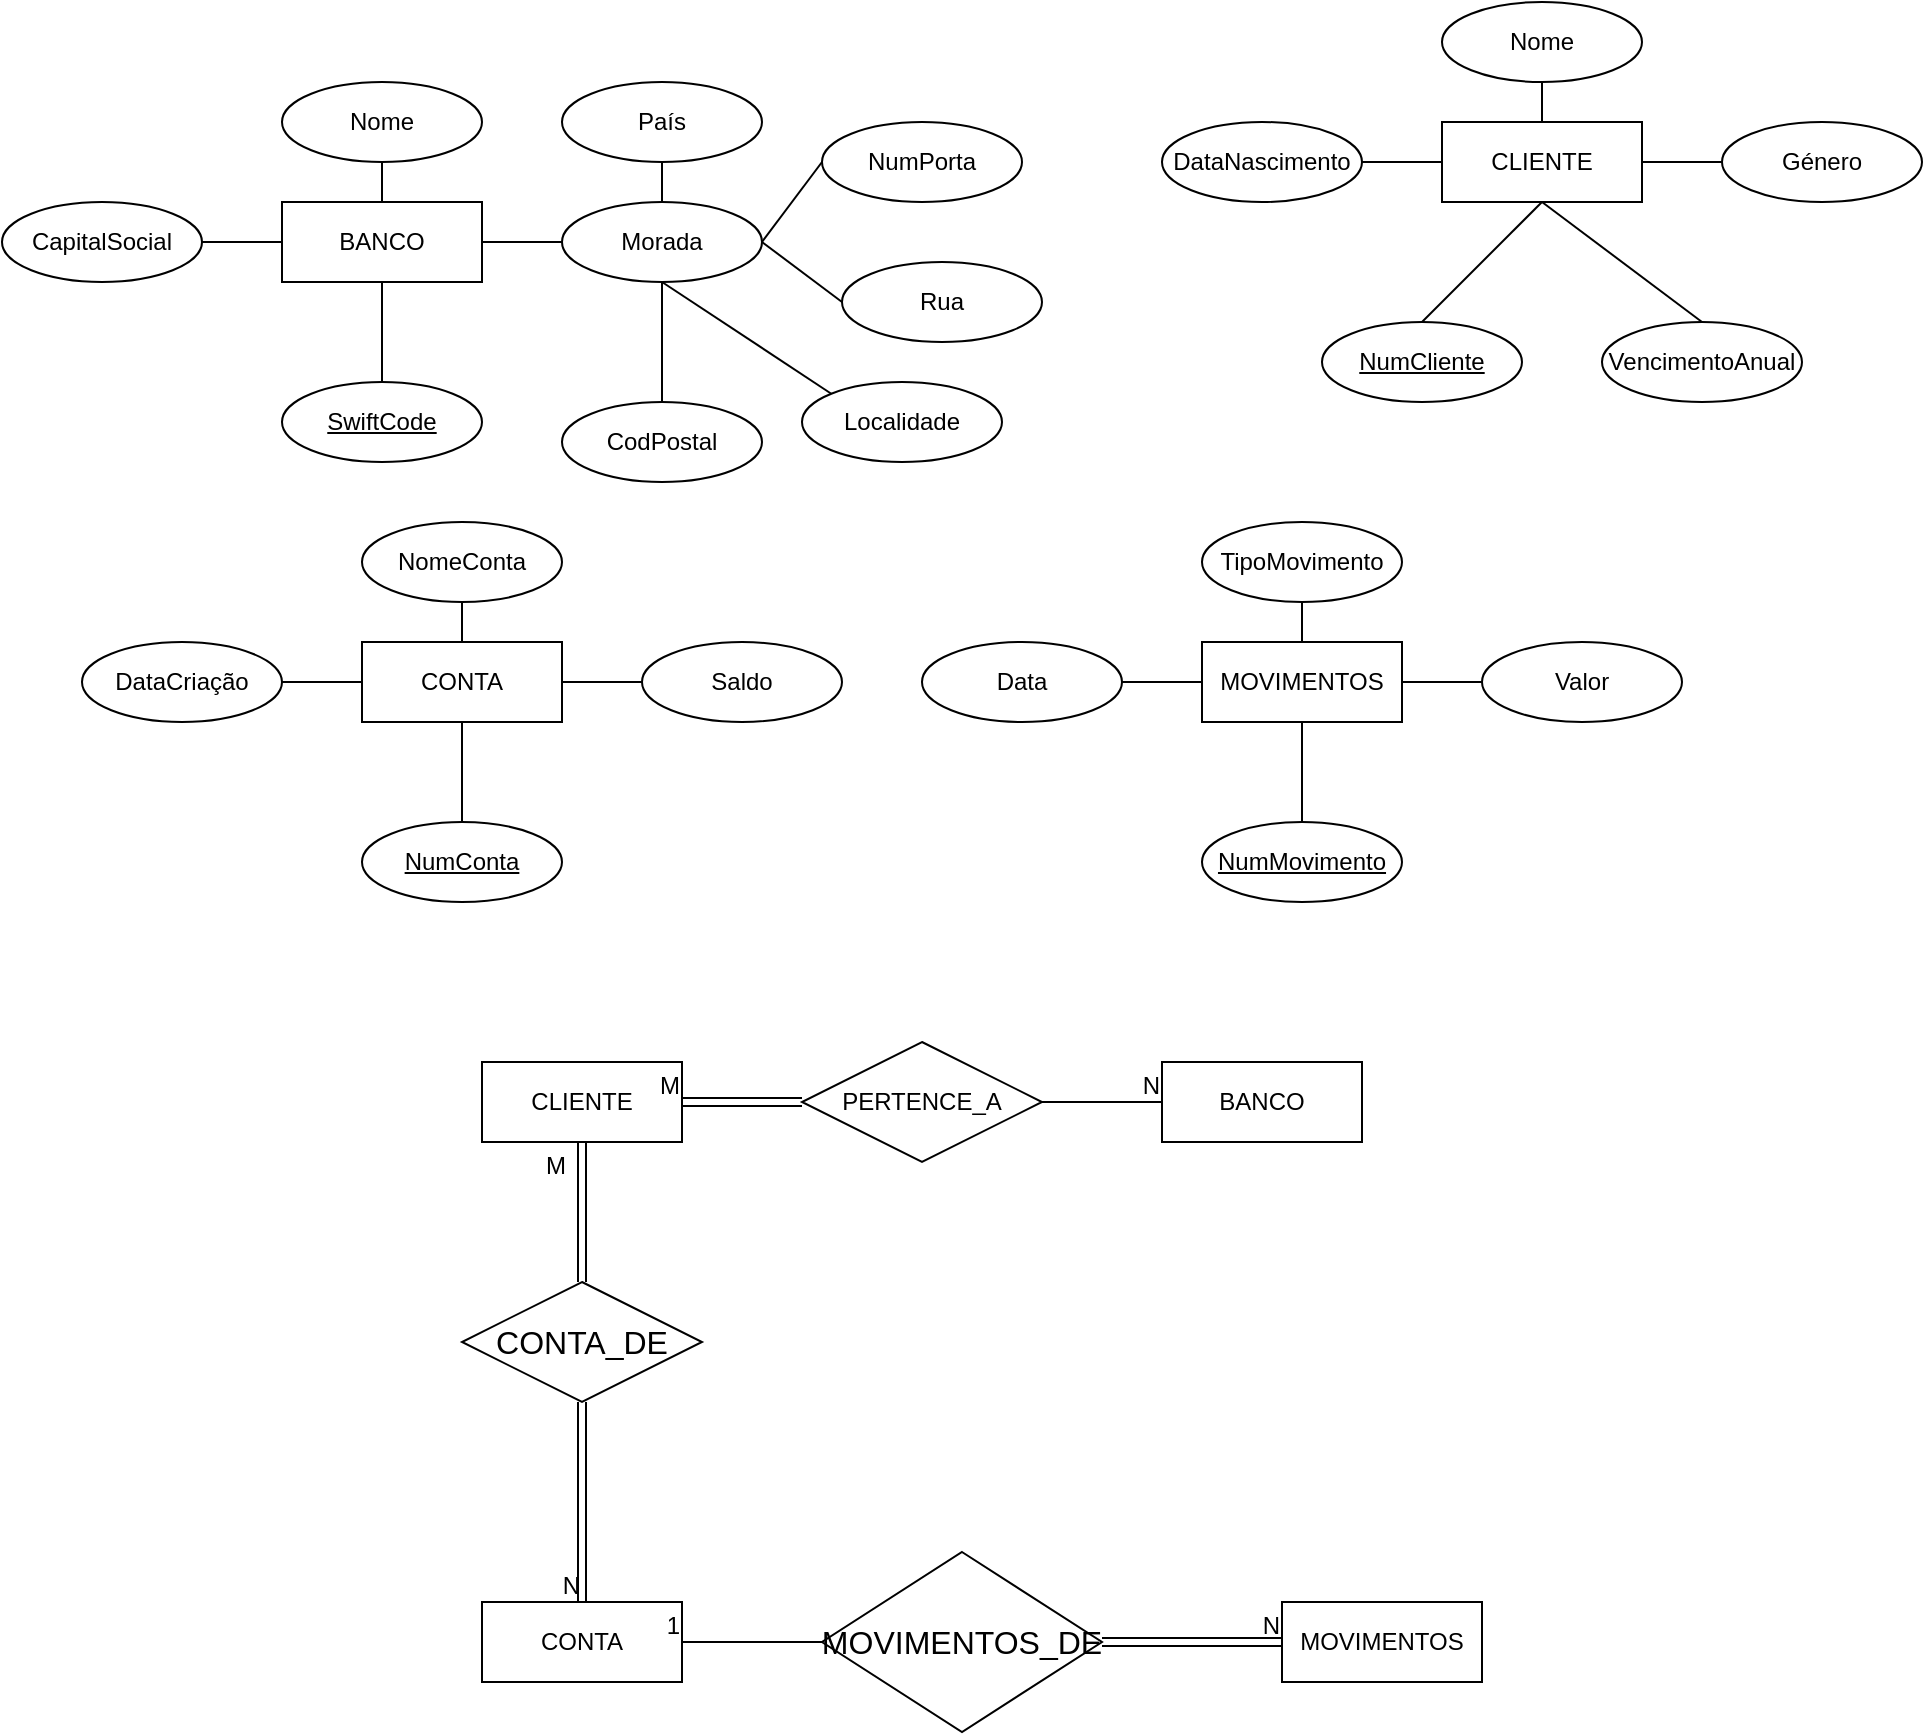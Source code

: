<mxfile version="24.7.16">
  <diagram name="Página-1" id="tRKp0pS38RGJwvCDZbuE">
    <mxGraphModel dx="2206" dy="1120" grid="1" gridSize="10" guides="1" tooltips="1" connect="1" arrows="1" fold="1" page="1" pageScale="1" pageWidth="827" pageHeight="1169" math="0" shadow="0">
      <root>
        <mxCell id="0" />
        <mxCell id="1" parent="0" />
        <mxCell id="T9PaHXq-h9yFkGfPYQXf-1" value="Nome" style="ellipse;whiteSpace=wrap;html=1;align=center;" vertex="1" parent="1">
          <mxGeometry x="380" y="320" width="100" height="40" as="geometry" />
        </mxCell>
        <mxCell id="T9PaHXq-h9yFkGfPYQXf-2" value="BANCO" style="whiteSpace=wrap;html=1;align=center;" vertex="1" parent="1">
          <mxGeometry x="380" y="380" width="100" height="40" as="geometry" />
        </mxCell>
        <mxCell id="T9PaHXq-h9yFkGfPYQXf-3" value="SwiftCode" style="ellipse;whiteSpace=wrap;html=1;align=center;fontStyle=4;" vertex="1" parent="1">
          <mxGeometry x="380" y="470" width="100" height="40" as="geometry" />
        </mxCell>
        <mxCell id="T9PaHXq-h9yFkGfPYQXf-4" value="Morada" style="ellipse;whiteSpace=wrap;html=1;align=center;" vertex="1" parent="1">
          <mxGeometry x="520" y="380" width="100" height="40" as="geometry" />
        </mxCell>
        <mxCell id="T9PaHXq-h9yFkGfPYQXf-5" value="Rua" style="ellipse;whiteSpace=wrap;html=1;align=center;" vertex="1" parent="1">
          <mxGeometry x="660" y="410" width="100" height="40" as="geometry" />
        </mxCell>
        <mxCell id="T9PaHXq-h9yFkGfPYQXf-6" value="NumPorta" style="ellipse;whiteSpace=wrap;html=1;align=center;" vertex="1" parent="1">
          <mxGeometry x="650" y="340" width="100" height="40" as="geometry" />
        </mxCell>
        <mxCell id="T9PaHXq-h9yFkGfPYQXf-7" value="CodPostal" style="ellipse;whiteSpace=wrap;html=1;align=center;" vertex="1" parent="1">
          <mxGeometry x="520" y="480" width="100" height="40" as="geometry" />
        </mxCell>
        <mxCell id="T9PaHXq-h9yFkGfPYQXf-8" value="Localidade" style="ellipse;whiteSpace=wrap;html=1;align=center;" vertex="1" parent="1">
          <mxGeometry x="640" y="470" width="100" height="40" as="geometry" />
        </mxCell>
        <mxCell id="T9PaHXq-h9yFkGfPYQXf-9" value="País" style="ellipse;whiteSpace=wrap;html=1;align=center;" vertex="1" parent="1">
          <mxGeometry x="520" y="320" width="100" height="40" as="geometry" />
        </mxCell>
        <mxCell id="T9PaHXq-h9yFkGfPYQXf-10" value="CapitalSocial" style="ellipse;whiteSpace=wrap;html=1;align=center;" vertex="1" parent="1">
          <mxGeometry x="240" y="380" width="100" height="40" as="geometry" />
        </mxCell>
        <mxCell id="T9PaHXq-h9yFkGfPYQXf-12" value="" style="endArrow=none;html=1;rounded=0;exitX=1;exitY=0.5;exitDx=0;exitDy=0;entryX=0;entryY=0.5;entryDx=0;entryDy=0;" edge="1" parent="1" source="T9PaHXq-h9yFkGfPYQXf-10" target="T9PaHXq-h9yFkGfPYQXf-2">
          <mxGeometry relative="1" as="geometry">
            <mxPoint x="360" y="490" as="sourcePoint" />
            <mxPoint x="520" y="490" as="targetPoint" />
          </mxGeometry>
        </mxCell>
        <mxCell id="T9PaHXq-h9yFkGfPYQXf-13" value="" style="endArrow=none;html=1;rounded=0;exitX=0.5;exitY=1;exitDx=0;exitDy=0;entryX=0.5;entryY=0;entryDx=0;entryDy=0;" edge="1" parent="1" source="T9PaHXq-h9yFkGfPYQXf-1" target="T9PaHXq-h9yFkGfPYQXf-2">
          <mxGeometry relative="1" as="geometry">
            <mxPoint x="350" y="410" as="sourcePoint" />
            <mxPoint x="390" y="410" as="targetPoint" />
          </mxGeometry>
        </mxCell>
        <mxCell id="T9PaHXq-h9yFkGfPYQXf-14" value="" style="endArrow=none;html=1;rounded=0;exitX=1;exitY=0.5;exitDx=0;exitDy=0;entryX=0;entryY=0.5;entryDx=0;entryDy=0;" edge="1" parent="1" source="T9PaHXq-h9yFkGfPYQXf-2" target="T9PaHXq-h9yFkGfPYQXf-4">
          <mxGeometry relative="1" as="geometry">
            <mxPoint x="360" y="420" as="sourcePoint" />
            <mxPoint x="400" y="420" as="targetPoint" />
          </mxGeometry>
        </mxCell>
        <mxCell id="T9PaHXq-h9yFkGfPYQXf-15" value="" style="endArrow=none;html=1;rounded=0;exitX=0.5;exitY=0;exitDx=0;exitDy=0;entryX=0.5;entryY=1;entryDx=0;entryDy=0;" edge="1" parent="1" source="T9PaHXq-h9yFkGfPYQXf-4" target="T9PaHXq-h9yFkGfPYQXf-9">
          <mxGeometry relative="1" as="geometry">
            <mxPoint x="370" y="430" as="sourcePoint" />
            <mxPoint x="410" y="430" as="targetPoint" />
          </mxGeometry>
        </mxCell>
        <mxCell id="T9PaHXq-h9yFkGfPYQXf-16" value="" style="endArrow=none;html=1;rounded=0;exitX=1;exitY=0.5;exitDx=0;exitDy=0;entryX=0;entryY=0.5;entryDx=0;entryDy=0;" edge="1" parent="1" source="T9PaHXq-h9yFkGfPYQXf-4" target="T9PaHXq-h9yFkGfPYQXf-6">
          <mxGeometry relative="1" as="geometry">
            <mxPoint x="380" y="440" as="sourcePoint" />
            <mxPoint x="420" y="440" as="targetPoint" />
          </mxGeometry>
        </mxCell>
        <mxCell id="T9PaHXq-h9yFkGfPYQXf-17" value="" style="endArrow=none;html=1;rounded=0;exitX=1;exitY=0.5;exitDx=0;exitDy=0;entryX=0;entryY=0.5;entryDx=0;entryDy=0;" edge="1" parent="1" source="T9PaHXq-h9yFkGfPYQXf-4" target="T9PaHXq-h9yFkGfPYQXf-5">
          <mxGeometry relative="1" as="geometry">
            <mxPoint x="390" y="450" as="sourcePoint" />
            <mxPoint x="430" y="450" as="targetPoint" />
          </mxGeometry>
        </mxCell>
        <mxCell id="T9PaHXq-h9yFkGfPYQXf-18" value="" style="endArrow=none;html=1;rounded=0;entryX=0.5;entryY=0;entryDx=0;entryDy=0;exitX=0.5;exitY=1;exitDx=0;exitDy=0;" edge="1" parent="1" source="T9PaHXq-h9yFkGfPYQXf-2" target="T9PaHXq-h9yFkGfPYQXf-3">
          <mxGeometry relative="1" as="geometry">
            <mxPoint x="460" y="430" as="sourcePoint" />
            <mxPoint x="440" y="460" as="targetPoint" />
          </mxGeometry>
        </mxCell>
        <mxCell id="T9PaHXq-h9yFkGfPYQXf-19" value="" style="endArrow=none;html=1;rounded=0;exitX=0.5;exitY=0;exitDx=0;exitDy=0;entryX=0.5;entryY=1;entryDx=0;entryDy=0;" edge="1" parent="1" source="T9PaHXq-h9yFkGfPYQXf-7" target="T9PaHXq-h9yFkGfPYQXf-4">
          <mxGeometry relative="1" as="geometry">
            <mxPoint x="410" y="470" as="sourcePoint" />
            <mxPoint x="450" y="470" as="targetPoint" />
          </mxGeometry>
        </mxCell>
        <mxCell id="T9PaHXq-h9yFkGfPYQXf-20" value="" style="endArrow=none;html=1;rounded=0;exitX=0.5;exitY=1;exitDx=0;exitDy=0;entryX=0;entryY=0;entryDx=0;entryDy=0;" edge="1" parent="1" source="T9PaHXq-h9yFkGfPYQXf-4" target="T9PaHXq-h9yFkGfPYQXf-8">
          <mxGeometry relative="1" as="geometry">
            <mxPoint x="420" y="480" as="sourcePoint" />
            <mxPoint x="460" y="480" as="targetPoint" />
          </mxGeometry>
        </mxCell>
        <mxCell id="T9PaHXq-h9yFkGfPYQXf-21" value="NomeConta" style="ellipse;whiteSpace=wrap;html=1;align=center;" vertex="1" parent="1">
          <mxGeometry x="420" y="540" width="100" height="40" as="geometry" />
        </mxCell>
        <mxCell id="T9PaHXq-h9yFkGfPYQXf-22" value="CONTA" style="whiteSpace=wrap;html=1;align=center;" vertex="1" parent="1">
          <mxGeometry x="420" y="600" width="100" height="40" as="geometry" />
        </mxCell>
        <mxCell id="T9PaHXq-h9yFkGfPYQXf-23" value="NumConta" style="ellipse;whiteSpace=wrap;html=1;align=center;fontStyle=4;" vertex="1" parent="1">
          <mxGeometry x="420" y="690" width="100" height="40" as="geometry" />
        </mxCell>
        <mxCell id="T9PaHXq-h9yFkGfPYQXf-24" value="Saldo" style="ellipse;whiteSpace=wrap;html=1;align=center;" vertex="1" parent="1">
          <mxGeometry x="560" y="600" width="100" height="40" as="geometry" />
        </mxCell>
        <mxCell id="T9PaHXq-h9yFkGfPYQXf-30" value="DataCriação" style="ellipse;whiteSpace=wrap;html=1;align=center;" vertex="1" parent="1">
          <mxGeometry x="280" y="600" width="100" height="40" as="geometry" />
        </mxCell>
        <mxCell id="T9PaHXq-h9yFkGfPYQXf-31" value="" style="endArrow=none;html=1;rounded=0;exitX=1;exitY=0.5;exitDx=0;exitDy=0;entryX=0;entryY=0.5;entryDx=0;entryDy=0;" edge="1" parent="1" source="T9PaHXq-h9yFkGfPYQXf-30" target="T9PaHXq-h9yFkGfPYQXf-22">
          <mxGeometry relative="1" as="geometry">
            <mxPoint x="400" y="710" as="sourcePoint" />
            <mxPoint x="560" y="710" as="targetPoint" />
          </mxGeometry>
        </mxCell>
        <mxCell id="T9PaHXq-h9yFkGfPYQXf-32" value="" style="endArrow=none;html=1;rounded=0;exitX=0.5;exitY=1;exitDx=0;exitDy=0;entryX=0.5;entryY=0;entryDx=0;entryDy=0;" edge="1" parent="1" source="T9PaHXq-h9yFkGfPYQXf-21" target="T9PaHXq-h9yFkGfPYQXf-22">
          <mxGeometry relative="1" as="geometry">
            <mxPoint x="390" y="630" as="sourcePoint" />
            <mxPoint x="430" y="630" as="targetPoint" />
          </mxGeometry>
        </mxCell>
        <mxCell id="T9PaHXq-h9yFkGfPYQXf-33" value="" style="endArrow=none;html=1;rounded=0;exitX=1;exitY=0.5;exitDx=0;exitDy=0;entryX=0;entryY=0.5;entryDx=0;entryDy=0;" edge="1" parent="1" source="T9PaHXq-h9yFkGfPYQXf-22" target="T9PaHXq-h9yFkGfPYQXf-24">
          <mxGeometry relative="1" as="geometry">
            <mxPoint x="400" y="640" as="sourcePoint" />
            <mxPoint x="440" y="640" as="targetPoint" />
          </mxGeometry>
        </mxCell>
        <mxCell id="T9PaHXq-h9yFkGfPYQXf-37" value="" style="endArrow=none;html=1;rounded=0;entryX=0.5;entryY=0;entryDx=0;entryDy=0;exitX=0.5;exitY=1;exitDx=0;exitDy=0;" edge="1" parent="1" source="T9PaHXq-h9yFkGfPYQXf-22" target="T9PaHXq-h9yFkGfPYQXf-23">
          <mxGeometry relative="1" as="geometry">
            <mxPoint x="500" y="650" as="sourcePoint" />
            <mxPoint x="480" y="680" as="targetPoint" />
          </mxGeometry>
        </mxCell>
        <mxCell id="T9PaHXq-h9yFkGfPYQXf-40" value="TipoMovimento" style="ellipse;whiteSpace=wrap;html=1;align=center;" vertex="1" parent="1">
          <mxGeometry x="840" y="540" width="100" height="40" as="geometry" />
        </mxCell>
        <mxCell id="T9PaHXq-h9yFkGfPYQXf-41" value="MOVIMENTOS" style="whiteSpace=wrap;html=1;align=center;" vertex="1" parent="1">
          <mxGeometry x="840" y="600" width="100" height="40" as="geometry" />
        </mxCell>
        <mxCell id="T9PaHXq-h9yFkGfPYQXf-42" value="NumMovimento" style="ellipse;whiteSpace=wrap;html=1;align=center;fontStyle=4;" vertex="1" parent="1">
          <mxGeometry x="840" y="690" width="100" height="40" as="geometry" />
        </mxCell>
        <mxCell id="T9PaHXq-h9yFkGfPYQXf-43" value="Valor" style="ellipse;whiteSpace=wrap;html=1;align=center;" vertex="1" parent="1">
          <mxGeometry x="980" y="600" width="100" height="40" as="geometry" />
        </mxCell>
        <mxCell id="T9PaHXq-h9yFkGfPYQXf-44" value="Data" style="ellipse;whiteSpace=wrap;html=1;align=center;" vertex="1" parent="1">
          <mxGeometry x="700" y="600" width="100" height="40" as="geometry" />
        </mxCell>
        <mxCell id="T9PaHXq-h9yFkGfPYQXf-45" value="" style="endArrow=none;html=1;rounded=0;exitX=1;exitY=0.5;exitDx=0;exitDy=0;entryX=0;entryY=0.5;entryDx=0;entryDy=0;" edge="1" parent="1" source="T9PaHXq-h9yFkGfPYQXf-44" target="T9PaHXq-h9yFkGfPYQXf-41">
          <mxGeometry relative="1" as="geometry">
            <mxPoint x="820" y="710" as="sourcePoint" />
            <mxPoint x="980" y="710" as="targetPoint" />
          </mxGeometry>
        </mxCell>
        <mxCell id="T9PaHXq-h9yFkGfPYQXf-46" value="" style="endArrow=none;html=1;rounded=0;exitX=0.5;exitY=1;exitDx=0;exitDy=0;entryX=0.5;entryY=0;entryDx=0;entryDy=0;" edge="1" parent="1" source="T9PaHXq-h9yFkGfPYQXf-40" target="T9PaHXq-h9yFkGfPYQXf-41">
          <mxGeometry relative="1" as="geometry">
            <mxPoint x="810" y="630" as="sourcePoint" />
            <mxPoint x="850" y="630" as="targetPoint" />
          </mxGeometry>
        </mxCell>
        <mxCell id="T9PaHXq-h9yFkGfPYQXf-47" value="" style="endArrow=none;html=1;rounded=0;exitX=1;exitY=0.5;exitDx=0;exitDy=0;entryX=0;entryY=0.5;entryDx=0;entryDy=0;" edge="1" parent="1" source="T9PaHXq-h9yFkGfPYQXf-41" target="T9PaHXq-h9yFkGfPYQXf-43">
          <mxGeometry relative="1" as="geometry">
            <mxPoint x="820" y="640" as="sourcePoint" />
            <mxPoint x="860" y="640" as="targetPoint" />
          </mxGeometry>
        </mxCell>
        <mxCell id="T9PaHXq-h9yFkGfPYQXf-48" value="" style="endArrow=none;html=1;rounded=0;entryX=0.5;entryY=0;entryDx=0;entryDy=0;exitX=0.5;exitY=1;exitDx=0;exitDy=0;" edge="1" parent="1" source="T9PaHXq-h9yFkGfPYQXf-41" target="T9PaHXq-h9yFkGfPYQXf-42">
          <mxGeometry relative="1" as="geometry">
            <mxPoint x="920" y="650" as="sourcePoint" />
            <mxPoint x="900" y="680" as="targetPoint" />
          </mxGeometry>
        </mxCell>
        <mxCell id="T9PaHXq-h9yFkGfPYQXf-49" value="Nome" style="ellipse;whiteSpace=wrap;html=1;align=center;" vertex="1" parent="1">
          <mxGeometry x="960" y="280" width="100" height="40" as="geometry" />
        </mxCell>
        <mxCell id="T9PaHXq-h9yFkGfPYQXf-50" value="CLIENTE" style="whiteSpace=wrap;html=1;align=center;" vertex="1" parent="1">
          <mxGeometry x="960" y="340" width="100" height="40" as="geometry" />
        </mxCell>
        <mxCell id="T9PaHXq-h9yFkGfPYQXf-51" value="NumCliente" style="ellipse;whiteSpace=wrap;html=1;align=center;fontStyle=4;" vertex="1" parent="1">
          <mxGeometry x="900" y="440" width="100" height="40" as="geometry" />
        </mxCell>
        <mxCell id="T9PaHXq-h9yFkGfPYQXf-52" value="Género" style="ellipse;whiteSpace=wrap;html=1;align=center;" vertex="1" parent="1">
          <mxGeometry x="1100" y="340" width="100" height="40" as="geometry" />
        </mxCell>
        <mxCell id="T9PaHXq-h9yFkGfPYQXf-53" value="DataNascimento" style="ellipse;whiteSpace=wrap;html=1;align=center;" vertex="1" parent="1">
          <mxGeometry x="820" y="340" width="100" height="40" as="geometry" />
        </mxCell>
        <mxCell id="T9PaHXq-h9yFkGfPYQXf-54" value="" style="endArrow=none;html=1;rounded=0;exitX=1;exitY=0.5;exitDx=0;exitDy=0;entryX=0;entryY=0.5;entryDx=0;entryDy=0;" edge="1" parent="1" source="T9PaHXq-h9yFkGfPYQXf-53" target="T9PaHXq-h9yFkGfPYQXf-50">
          <mxGeometry relative="1" as="geometry">
            <mxPoint x="940" y="450" as="sourcePoint" />
            <mxPoint x="1100" y="450" as="targetPoint" />
          </mxGeometry>
        </mxCell>
        <mxCell id="T9PaHXq-h9yFkGfPYQXf-55" value="" style="endArrow=none;html=1;rounded=0;exitX=0.5;exitY=1;exitDx=0;exitDy=0;entryX=0.5;entryY=0;entryDx=0;entryDy=0;" edge="1" parent="1" source="T9PaHXq-h9yFkGfPYQXf-49" target="T9PaHXq-h9yFkGfPYQXf-50">
          <mxGeometry relative="1" as="geometry">
            <mxPoint x="930" y="370" as="sourcePoint" />
            <mxPoint x="970" y="370" as="targetPoint" />
          </mxGeometry>
        </mxCell>
        <mxCell id="T9PaHXq-h9yFkGfPYQXf-56" value="" style="endArrow=none;html=1;rounded=0;exitX=1;exitY=0.5;exitDx=0;exitDy=0;entryX=0;entryY=0.5;entryDx=0;entryDy=0;" edge="1" parent="1" source="T9PaHXq-h9yFkGfPYQXf-50" target="T9PaHXq-h9yFkGfPYQXf-52">
          <mxGeometry relative="1" as="geometry">
            <mxPoint x="940" y="380" as="sourcePoint" />
            <mxPoint x="980" y="380" as="targetPoint" />
          </mxGeometry>
        </mxCell>
        <mxCell id="T9PaHXq-h9yFkGfPYQXf-57" value="" style="endArrow=none;html=1;rounded=0;entryX=0.5;entryY=0;entryDx=0;entryDy=0;exitX=0.5;exitY=1;exitDx=0;exitDy=0;" edge="1" parent="1" source="T9PaHXq-h9yFkGfPYQXf-50" target="T9PaHXq-h9yFkGfPYQXf-51">
          <mxGeometry relative="1" as="geometry">
            <mxPoint x="1040" y="390" as="sourcePoint" />
            <mxPoint x="1020" y="420" as="targetPoint" />
          </mxGeometry>
        </mxCell>
        <mxCell id="T9PaHXq-h9yFkGfPYQXf-58" value="VencimentoAnual" style="ellipse;whiteSpace=wrap;html=1;align=center;" vertex="1" parent="1">
          <mxGeometry x="1040" y="440" width="100" height="40" as="geometry" />
        </mxCell>
        <mxCell id="T9PaHXq-h9yFkGfPYQXf-59" value="" style="endArrow=none;html=1;rounded=0;entryX=0.5;entryY=1;entryDx=0;entryDy=0;exitX=0.5;exitY=0;exitDx=0;exitDy=0;" edge="1" parent="1" source="T9PaHXq-h9yFkGfPYQXf-58" target="T9PaHXq-h9yFkGfPYQXf-50">
          <mxGeometry relative="1" as="geometry">
            <mxPoint x="670" y="640" as="sourcePoint" />
            <mxPoint x="830" y="640" as="targetPoint" />
          </mxGeometry>
        </mxCell>
        <mxCell id="T9PaHXq-h9yFkGfPYQXf-60" value="PERTENCE_A" style="shape=rhombus;perimeter=rhombusPerimeter;whiteSpace=wrap;html=1;align=center;" vertex="1" parent="1">
          <mxGeometry x="640" y="800" width="120" height="60" as="geometry" />
        </mxCell>
        <mxCell id="T9PaHXq-h9yFkGfPYQXf-61" value="BANCO" style="whiteSpace=wrap;html=1;align=center;" vertex="1" parent="1">
          <mxGeometry x="820" y="810" width="100" height="40" as="geometry" />
        </mxCell>
        <mxCell id="T9PaHXq-h9yFkGfPYQXf-62" value="CLIENTE" style="whiteSpace=wrap;html=1;align=center;" vertex="1" parent="1">
          <mxGeometry x="480" y="810" width="100" height="40" as="geometry" />
        </mxCell>
        <mxCell id="T9PaHXq-h9yFkGfPYQXf-65" value="" style="shape=link;html=1;rounded=0;entryX=1;entryY=0.5;entryDx=0;entryDy=0;exitX=0;exitY=0.5;exitDx=0;exitDy=0;" edge="1" parent="1" source="T9PaHXq-h9yFkGfPYQXf-60" target="T9PaHXq-h9yFkGfPYQXf-62">
          <mxGeometry relative="1" as="geometry">
            <mxPoint x="700" y="930" as="sourcePoint" />
            <mxPoint x="860" y="930" as="targetPoint" />
          </mxGeometry>
        </mxCell>
        <mxCell id="T9PaHXq-h9yFkGfPYQXf-66" value="M" style="resizable=0;html=1;whiteSpace=wrap;align=right;verticalAlign=bottom;" connectable="0" vertex="1" parent="T9PaHXq-h9yFkGfPYQXf-65">
          <mxGeometry x="1" relative="1" as="geometry" />
        </mxCell>
        <mxCell id="T9PaHXq-h9yFkGfPYQXf-69" value="" style="endArrow=none;html=1;rounded=0;exitX=1;exitY=0.5;exitDx=0;exitDy=0;entryX=0;entryY=0.5;entryDx=0;entryDy=0;" edge="1" parent="1" source="T9PaHXq-h9yFkGfPYQXf-60" target="T9PaHXq-h9yFkGfPYQXf-61">
          <mxGeometry relative="1" as="geometry">
            <mxPoint x="700" y="930" as="sourcePoint" />
            <mxPoint x="860" y="930" as="targetPoint" />
          </mxGeometry>
        </mxCell>
        <mxCell id="T9PaHXq-h9yFkGfPYQXf-70" value="N" style="resizable=0;html=1;whiteSpace=wrap;align=right;verticalAlign=bottom;" connectable="0" vertex="1" parent="T9PaHXq-h9yFkGfPYQXf-69">
          <mxGeometry x="1" relative="1" as="geometry" />
        </mxCell>
        <mxCell id="T9PaHXq-h9yFkGfPYQXf-71" value="&lt;span id=&quot;docs-internal-guid-71734ad7-7fff-62f7-4db1-e962360f2191&quot;&gt;&lt;span style=&quot;font-size: 12pt; font-family: Calibri, sans-serif; background-color: transparent; font-variant-numeric: normal; font-variant-east-asian: normal; font-variant-alternates: normal; font-variant-position: normal; vertical-align: baseline; white-space-collapse: preserve;&quot;&gt;CONTA_DE&lt;/span&gt;&lt;/span&gt;" style="shape=rhombus;perimeter=rhombusPerimeter;whiteSpace=wrap;html=1;align=center;" vertex="1" parent="1">
          <mxGeometry x="470" y="920" width="120" height="60" as="geometry" />
        </mxCell>
        <mxCell id="T9PaHXq-h9yFkGfPYQXf-72" value="CONTA" style="whiteSpace=wrap;html=1;align=center;" vertex="1" parent="1">
          <mxGeometry x="480" y="1080" width="100" height="40" as="geometry" />
        </mxCell>
        <mxCell id="T9PaHXq-h9yFkGfPYQXf-73" value="MOVIMENTOS" style="whiteSpace=wrap;html=1;align=center;" vertex="1" parent="1">
          <mxGeometry x="880" y="1080" width="100" height="40" as="geometry" />
        </mxCell>
        <mxCell id="T9PaHXq-h9yFkGfPYQXf-74" value="&lt;span id=&quot;docs-internal-guid-fb2df284-7fff-6dd5-38d9-8c89a542093a&quot;&gt;&lt;span style=&quot;font-size: 12pt; font-family: Calibri, sans-serif; background-color: transparent; font-variant-numeric: normal; font-variant-east-asian: normal; font-variant-alternates: normal; font-variant-position: normal; vertical-align: baseline; white-space-collapse: preserve;&quot;&gt;MOVIMENTOS_DE&lt;/span&gt;&lt;/span&gt;" style="shape=rhombus;perimeter=rhombusPerimeter;whiteSpace=wrap;html=1;align=center;" vertex="1" parent="1">
          <mxGeometry x="650" y="1055" width="140" height="90" as="geometry" />
        </mxCell>
        <mxCell id="T9PaHXq-h9yFkGfPYQXf-76" value="" style="shape=link;html=1;rounded=0;entryX=0.5;entryY=0;entryDx=0;entryDy=0;exitX=0.5;exitY=1;exitDx=0;exitDy=0;" edge="1" parent="1" source="T9PaHXq-h9yFkGfPYQXf-71" target="T9PaHXq-h9yFkGfPYQXf-72">
          <mxGeometry relative="1" as="geometry">
            <mxPoint x="700" y="930" as="sourcePoint" />
            <mxPoint x="860" y="930" as="targetPoint" />
          </mxGeometry>
        </mxCell>
        <mxCell id="T9PaHXq-h9yFkGfPYQXf-77" value="N" style="resizable=0;html=1;whiteSpace=wrap;align=right;verticalAlign=bottom;" connectable="0" vertex="1" parent="T9PaHXq-h9yFkGfPYQXf-76">
          <mxGeometry x="1" relative="1" as="geometry" />
        </mxCell>
        <mxCell id="T9PaHXq-h9yFkGfPYQXf-81" value="" style="shape=link;html=1;rounded=0;exitX=0.5;exitY=1;exitDx=0;exitDy=0;entryX=0.5;entryY=0;entryDx=0;entryDy=0;" edge="1" parent="1" source="T9PaHXq-h9yFkGfPYQXf-62" target="T9PaHXq-h9yFkGfPYQXf-71">
          <mxGeometry relative="1" as="geometry">
            <mxPoint x="700" y="930" as="sourcePoint" />
            <mxPoint x="860" y="930" as="targetPoint" />
          </mxGeometry>
        </mxCell>
        <mxCell id="T9PaHXq-h9yFkGfPYQXf-82" value="M" style="resizable=0;html=1;whiteSpace=wrap;align=left;verticalAlign=bottom;" connectable="0" vertex="1" parent="T9PaHXq-h9yFkGfPYQXf-81">
          <mxGeometry x="-1" relative="1" as="geometry">
            <mxPoint x="-20" y="20" as="offset" />
          </mxGeometry>
        </mxCell>
        <mxCell id="T9PaHXq-h9yFkGfPYQXf-84" value="" style="shape=link;html=1;rounded=0;exitX=1;exitY=0.5;exitDx=0;exitDy=0;entryX=0;entryY=0.5;entryDx=0;entryDy=0;" edge="1" parent="1" source="T9PaHXq-h9yFkGfPYQXf-74" target="T9PaHXq-h9yFkGfPYQXf-73">
          <mxGeometry relative="1" as="geometry">
            <mxPoint x="700" y="1030" as="sourcePoint" />
            <mxPoint x="860" y="1030" as="targetPoint" />
          </mxGeometry>
        </mxCell>
        <mxCell id="T9PaHXq-h9yFkGfPYQXf-85" value="N" style="resizable=0;html=1;whiteSpace=wrap;align=right;verticalAlign=bottom;" connectable="0" vertex="1" parent="T9PaHXq-h9yFkGfPYQXf-84">
          <mxGeometry x="1" relative="1" as="geometry" />
        </mxCell>
        <mxCell id="T9PaHXq-h9yFkGfPYQXf-86" value="" style="endArrow=none;html=1;rounded=0;entryX=1;entryY=0.5;entryDx=0;entryDy=0;exitX=0;exitY=0.5;exitDx=0;exitDy=0;" edge="1" parent="1" source="T9PaHXq-h9yFkGfPYQXf-74" target="T9PaHXq-h9yFkGfPYQXf-72">
          <mxGeometry relative="1" as="geometry">
            <mxPoint x="700" y="1030" as="sourcePoint" />
            <mxPoint x="860" y="1030" as="targetPoint" />
          </mxGeometry>
        </mxCell>
        <mxCell id="T9PaHXq-h9yFkGfPYQXf-87" value="1" style="resizable=0;html=1;whiteSpace=wrap;align=right;verticalAlign=bottom;" connectable="0" vertex="1" parent="T9PaHXq-h9yFkGfPYQXf-86">
          <mxGeometry x="1" relative="1" as="geometry" />
        </mxCell>
      </root>
    </mxGraphModel>
  </diagram>
</mxfile>
